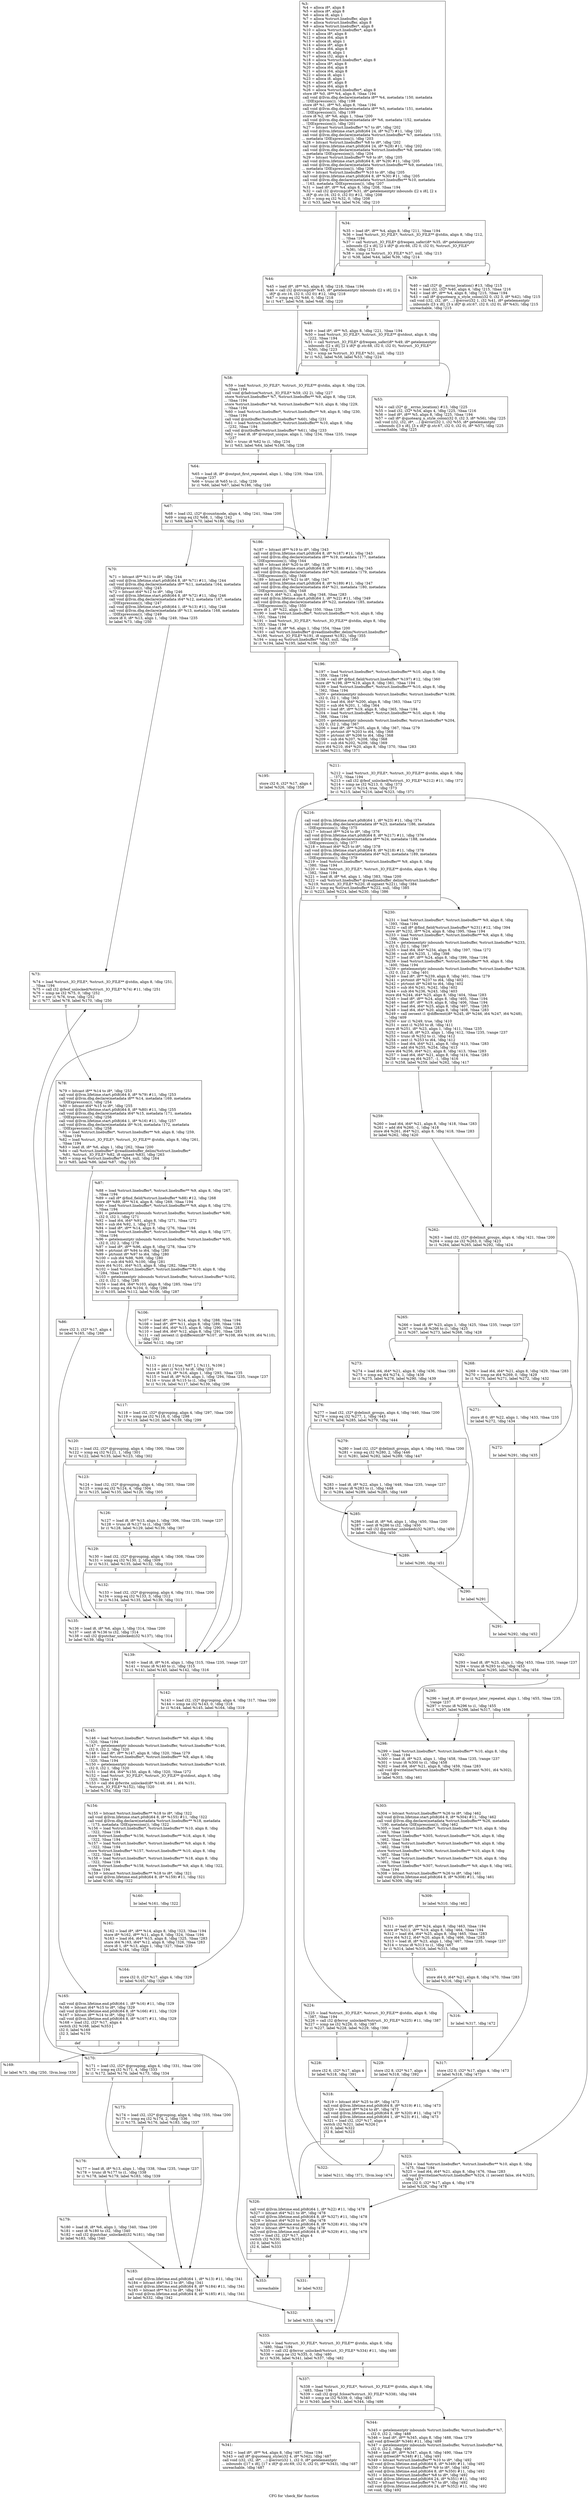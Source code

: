 digraph "CFG for 'check_file' function" {
	label="CFG for 'check_file' function";

	Node0x2079520 [shape=record,label="{%3:\l  %4 = alloca i8*, align 8\l  %5 = alloca i8*, align 8\l  %6 = alloca i8, align 1\l  %7 = alloca %struct.linebuffer, align 8\l  %8 = alloca %struct.linebuffer, align 8\l  %9 = alloca %struct.linebuffer*, align 8\l  %10 = alloca %struct.linebuffer*, align 8\l  %11 = alloca i8*, align 8\l  %12 = alloca i64, align 8\l  %13 = alloca i8, align 1\l  %14 = alloca i8*, align 8\l  %15 = alloca i64, align 8\l  %16 = alloca i8, align 1\l  %17 = alloca i32, align 4\l  %18 = alloca %struct.linebuffer*, align 8\l  %19 = alloca i8*, align 8\l  %20 = alloca i64, align 8\l  %21 = alloca i64, align 8\l  %22 = alloca i8, align 1\l  %23 = alloca i8, align 1\l  %24 = alloca i8*, align 8\l  %25 = alloca i64, align 8\l  %26 = alloca %struct.linebuffer*, align 8\l  store i8* %0, i8** %4, align 8, !tbaa !194\l  call void @llvm.dbg.declare(metadata i8** %4, metadata !150, metadata\l... !DIExpression()), !dbg !198\l  store i8* %1, i8** %5, align 8, !tbaa !194\l  call void @llvm.dbg.declare(metadata i8** %5, metadata !151, metadata\l... !DIExpression()), !dbg !199\l  store i8 %2, i8* %6, align 1, !tbaa !200\l  call void @llvm.dbg.declare(metadata i8* %6, metadata !152, metadata\l... !DIExpression()), !dbg !201\l  %27 = bitcast %struct.linebuffer* %7 to i8*, !dbg !202\l  call void @llvm.lifetime.start.p0i8(i64 24, i8* %27) #11, !dbg !202\l  call void @llvm.dbg.declare(metadata %struct.linebuffer* %7, metadata !153,\l... metadata !DIExpression()), !dbg !203\l  %28 = bitcast %struct.linebuffer* %8 to i8*, !dbg !202\l  call void @llvm.lifetime.start.p0i8(i64 24, i8* %28) #11, !dbg !202\l  call void @llvm.dbg.declare(metadata %struct.linebuffer* %8, metadata !160,\l... metadata !DIExpression()), !dbg !204\l  %29 = bitcast %struct.linebuffer** %9 to i8*, !dbg !205\l  call void @llvm.lifetime.start.p0i8(i64 8, i8* %29) #11, !dbg !205\l  call void @llvm.dbg.declare(metadata %struct.linebuffer** %9, metadata !161,\l... metadata !DIExpression()), !dbg !206\l  %30 = bitcast %struct.linebuffer** %10 to i8*, !dbg !205\l  call void @llvm.lifetime.start.p0i8(i64 8, i8* %30) #11, !dbg !205\l  call void @llvm.dbg.declare(metadata %struct.linebuffer** %10, metadata\l... !163, metadata !DIExpression()), !dbg !207\l  %31 = load i8*, i8** %4, align 8, !dbg !208, !tbaa !194\l  %32 = call i32 @strcmp(i8* %31, i8* getelementptr inbounds ([2 x i8], [2 x\l... i8]* @.str.16, i32 0, i32 0)) #12, !dbg !208\l  %33 = icmp eq i32 %32, 0, !dbg !208\l  br i1 %33, label %44, label %34, !dbg !210\l|{<s0>T|<s1>F}}"];
	Node0x2079520:s0 -> Node0x2079920;
	Node0x2079520:s1 -> Node0x2079880;
	Node0x2079880 [shape=record,label="{%34:\l\l  %35 = load i8*, i8** %4, align 8, !dbg !211, !tbaa !194\l  %36 = load %struct._IO_FILE*, %struct._IO_FILE** @stdin, align 8, !dbg !212,\l... !tbaa !194\l  %37 = call %struct._IO_FILE* @freopen_safer(i8* %35, i8* getelementptr\l... inbounds ([2 x i8], [2 x i8]* @.str.66, i32 0, i32 0), %struct._IO_FILE*\l... %36), !dbg !213\l  %38 = icmp ne %struct._IO_FILE* %37, null, !dbg !213\l  br i1 %38, label %44, label %39, !dbg !214\l|{<s0>T|<s1>F}}"];
	Node0x2079880:s0 -> Node0x2079920;
	Node0x2079880:s1 -> Node0x20798d0;
	Node0x20798d0 [shape=record,label="{%39:\l\l  %40 = call i32* @__errno_location() #13, !dbg !215\l  %41 = load i32, i32* %40, align 4, !dbg !215, !tbaa !216\l  %42 = load i8*, i8** %4, align 8, !dbg !215, !tbaa !194\l  %43 = call i8* @quotearg_n_style_colon(i32 0, i32 3, i8* %42), !dbg !215\l  call void (i32, i32, i8*, ...) @error(i32 1, i32 %41, i8* getelementptr\l... inbounds ([3 x i8], [3 x i8]* @.str.67, i32 0, i32 0), i8* %43), !dbg !215\l  unreachable, !dbg !215\l}"];
	Node0x2079920 [shape=record,label="{%44:\l\l  %45 = load i8*, i8** %5, align 8, !dbg !218, !tbaa !194\l  %46 = call i32 @strcmp(i8* %45, i8* getelementptr inbounds ([2 x i8], [2 x\l... i8]* @.str.16, i32 0, i32 0)) #12, !dbg !218\l  %47 = icmp eq i32 %46, 0, !dbg !218\l  br i1 %47, label %58, label %48, !dbg !220\l|{<s0>T|<s1>F}}"];
	Node0x2079920:s0 -> Node0x2079a10;
	Node0x2079920:s1 -> Node0x2079970;
	Node0x2079970 [shape=record,label="{%48:\l\l  %49 = load i8*, i8** %5, align 8, !dbg !221, !tbaa !194\l  %50 = load %struct._IO_FILE*, %struct._IO_FILE** @stdout, align 8, !dbg\l... !222, !tbaa !194\l  %51 = call %struct._IO_FILE* @freopen_safer(i8* %49, i8* getelementptr\l... inbounds ([2 x i8], [2 x i8]* @.str.68, i32 0, i32 0), %struct._IO_FILE*\l... %50), !dbg !223\l  %52 = icmp ne %struct._IO_FILE* %51, null, !dbg !223\l  br i1 %52, label %58, label %53, !dbg !224\l|{<s0>T|<s1>F}}"];
	Node0x2079970:s0 -> Node0x2079a10;
	Node0x2079970:s1 -> Node0x20799c0;
	Node0x20799c0 [shape=record,label="{%53:\l\l  %54 = call i32* @__errno_location() #13, !dbg !225\l  %55 = load i32, i32* %54, align 4, !dbg !225, !tbaa !216\l  %56 = load i8*, i8** %5, align 8, !dbg !225, !tbaa !194\l  %57 = call i8* @quotearg_n_style_colon(i32 0, i32 3, i8* %56), !dbg !225\l  call void (i32, i32, i8*, ...) @error(i32 1, i32 %55, i8* getelementptr\l... inbounds ([3 x i8], [3 x i8]* @.str.67, i32 0, i32 0), i8* %57), !dbg !225\l  unreachable, !dbg !225\l}"];
	Node0x2079a10 [shape=record,label="{%58:\l\l  %59 = load %struct._IO_FILE*, %struct._IO_FILE** @stdin, align 8, !dbg !226,\l... !tbaa !194\l  call void @fadvise(%struct._IO_FILE* %59, i32 2), !dbg !227\l  store %struct.linebuffer* %7, %struct.linebuffer** %9, align 8, !dbg !228,\l... !tbaa !194\l  store %struct.linebuffer* %8, %struct.linebuffer** %10, align 8, !dbg !229,\l... !tbaa !194\l  %60 = load %struct.linebuffer*, %struct.linebuffer** %9, align 8, !dbg !230,\l... !tbaa !194\l  call void @initbuffer(%struct.linebuffer* %60), !dbg !231\l  %61 = load %struct.linebuffer*, %struct.linebuffer** %10, align 8, !dbg\l... !232, !tbaa !194\l  call void @initbuffer(%struct.linebuffer* %61), !dbg !233\l  %62 = load i8, i8* @output_unique, align 1, !dbg !234, !tbaa !235, !range\l... !237\l  %63 = trunc i8 %62 to i1, !dbg !234\l  br i1 %63, label %64, label %186, !dbg !238\l|{<s0>T|<s1>F}}"];
	Node0x2079a10:s0 -> Node0x2079a60;
	Node0x2079a10:s1 -> Node0x207dbf0;
	Node0x2079a60 [shape=record,label="{%64:\l\l  %65 = load i8, i8* @output_first_repeated, align 1, !dbg !239, !tbaa !235,\l... !range !237\l  %66 = trunc i8 %65 to i1, !dbg !239\l  br i1 %66, label %67, label %186, !dbg !240\l|{<s0>T|<s1>F}}"];
	Node0x2079a60:s0 -> Node0x207d2e0;
	Node0x2079a60:s1 -> Node0x207dbf0;
	Node0x207d2e0 [shape=record,label="{%67:\l\l  %68 = load i32, i32* @countmode, align 4, !dbg !241, !tbaa !200\l  %69 = icmp eq i32 %68, 1, !dbg !242\l  br i1 %69, label %70, label %186, !dbg !243\l|{<s0>T|<s1>F}}"];
	Node0x207d2e0:s0 -> Node0x207d330;
	Node0x207d2e0:s1 -> Node0x207dbf0;
	Node0x207d330 [shape=record,label="{%70:\l\l  %71 = bitcast i8** %11 to i8*, !dbg !244\l  call void @llvm.lifetime.start.p0i8(i64 8, i8* %71) #11, !dbg !244\l  call void @llvm.dbg.declare(metadata i8** %11, metadata !164, metadata\l... !DIExpression()), !dbg !245\l  %72 = bitcast i64* %12 to i8*, !dbg !246\l  call void @llvm.lifetime.start.p0i8(i64 8, i8* %72) #11, !dbg !246\l  call void @llvm.dbg.declare(metadata i64* %12, metadata !167, metadata\l... !DIExpression()), !dbg !247\l  call void @llvm.lifetime.start.p0i8(i64 1, i8* %13) #11, !dbg !248\l  call void @llvm.dbg.declare(metadata i8* %13, metadata !168, metadata\l... !DIExpression()), !dbg !249\l  store i8 0, i8* %13, align 1, !dbg !249, !tbaa !235\l  br label %73, !dbg !250\l}"];
	Node0x207d330 -> Node0x207d380;
	Node0x207d380 [shape=record,label="{%73:\l\l  %74 = load %struct._IO_FILE*, %struct._IO_FILE** @stdin, align 8, !dbg !251,\l... !tbaa !194\l  %75 = call i32 @feof_unlocked(%struct._IO_FILE* %74) #11, !dbg !251\l  %76 = icmp ne i32 %75, 0, !dbg !252\l  %77 = xor i1 %76, true, !dbg !252\l  br i1 %77, label %78, label %170, !dbg !250\l|{<s0>T|<s1>F}}"];
	Node0x207d380:s0 -> Node0x207d3d0;
	Node0x207d380:s1 -> Node0x207da60;
	Node0x207d3d0 [shape=record,label="{%78:\l\l  %79 = bitcast i8** %14 to i8*, !dbg !253\l  call void @llvm.lifetime.start.p0i8(i64 8, i8* %79) #11, !dbg !253\l  call void @llvm.dbg.declare(metadata i8** %14, metadata !169, metadata\l... !DIExpression()), !dbg !254\l  %80 = bitcast i64* %15 to i8*, !dbg !255\l  call void @llvm.lifetime.start.p0i8(i64 8, i8* %80) #11, !dbg !255\l  call void @llvm.dbg.declare(metadata i64* %15, metadata !171, metadata\l... !DIExpression()), !dbg !256\l  call void @llvm.lifetime.start.p0i8(i64 1, i8* %16) #11, !dbg !257\l  call void @llvm.dbg.declare(metadata i8* %16, metadata !172, metadata\l... !DIExpression()), !dbg !258\l  %81 = load %struct.linebuffer*, %struct.linebuffer** %9, align 8, !dbg !259,\l... !tbaa !194\l  %82 = load %struct._IO_FILE*, %struct._IO_FILE** @stdin, align 8, !dbg !261,\l... !tbaa !194\l  %83 = load i8, i8* %6, align 1, !dbg !262, !tbaa !200\l  %84 = call %struct.linebuffer* @readlinebuffer_delim(%struct.linebuffer*\l... %81, %struct._IO_FILE* %82, i8 signext %83), !dbg !263\l  %85 = icmp eq %struct.linebuffer* %84, null, !dbg !264\l  br i1 %85, label %86, label %87, !dbg !265\l|{<s0>T|<s1>F}}"];
	Node0x207d3d0:s0 -> Node0x207d420;
	Node0x207d3d0:s1 -> Node0x207d470;
	Node0x207d420 [shape=record,label="{%86:\l\l  store i32 3, i32* %17, align 4\l  br label %165, !dbg !266\l}"];
	Node0x207d420 -> Node0x207d9c0;
	Node0x207d470 [shape=record,label="{%87:\l\l  %88 = load %struct.linebuffer*, %struct.linebuffer** %9, align 8, !dbg !267,\l... !tbaa !194\l  %89 = call i8* @find_field(%struct.linebuffer* %88) #12, !dbg !268\l  store i8* %89, i8** %14, align 8, !dbg !269, !tbaa !194\l  %90 = load %struct.linebuffer*, %struct.linebuffer** %9, align 8, !dbg !270,\l... !tbaa !194\l  %91 = getelementptr inbounds %struct.linebuffer, %struct.linebuffer* %90,\l... i32 0, i32 1, !dbg !271\l  %92 = load i64, i64* %91, align 8, !dbg !271, !tbaa !272\l  %93 = sub i64 %92, 1, !dbg !275\l  %94 = load i8*, i8** %14, align 8, !dbg !276, !tbaa !194\l  %95 = load %struct.linebuffer*, %struct.linebuffer** %9, align 8, !dbg !277,\l... !tbaa !194\l  %96 = getelementptr inbounds %struct.linebuffer, %struct.linebuffer* %95,\l... i32 0, i32 2, !dbg !278\l  %97 = load i8*, i8** %96, align 8, !dbg !278, !tbaa !279\l  %98 = ptrtoint i8* %94 to i64, !dbg !280\l  %99 = ptrtoint i8* %97 to i64, !dbg !280\l  %100 = sub i64 %98, %99, !dbg !280\l  %101 = sub i64 %93, %100, !dbg !281\l  store i64 %101, i64* %15, align 8, !dbg !282, !tbaa !283\l  %102 = load %struct.linebuffer*, %struct.linebuffer** %10, align 8, !dbg\l... !284, !tbaa !194\l  %103 = getelementptr inbounds %struct.linebuffer, %struct.linebuffer* %102,\l... i32 0, i32 1, !dbg !285\l  %104 = load i64, i64* %103, align 8, !dbg !285, !tbaa !272\l  %105 = icmp eq i64 %104, 0, !dbg !286\l  br i1 %105, label %112, label %106, !dbg !287\l|{<s0>T|<s1>F}}"];
	Node0x207d470:s0 -> Node0x207d510;
	Node0x207d470:s1 -> Node0x207d4c0;
	Node0x207d4c0 [shape=record,label="{%106:\l\l  %107 = load i8*, i8** %14, align 8, !dbg !288, !tbaa !194\l  %108 = load i8*, i8** %11, align 8, !dbg !289, !tbaa !194\l  %109 = load i64, i64* %15, align 8, !dbg !290, !tbaa !283\l  %110 = load i64, i64* %12, align 8, !dbg !291, !tbaa !283\l  %111 = call zeroext i1 @different(i8* %107, i8* %108, i64 %109, i64 %110),\l... !dbg !292\l  br label %112, !dbg !287\l}"];
	Node0x207d4c0 -> Node0x207d510;
	Node0x207d510 [shape=record,label="{%112:\l\l  %113 = phi i1 [ true, %87 ], [ %111, %106 ]\l  %114 = zext i1 %113 to i8, !dbg !293\l  store i8 %114, i8* %16, align 1, !dbg !293, !tbaa !235\l  %115 = load i8, i8* %16, align 1, !dbg !294, !tbaa !235, !range !237\l  %116 = trunc i8 %115 to i1, !dbg !294\l  br i1 %116, label %117, label %139, !dbg !296\l|{<s0>T|<s1>F}}"];
	Node0x207d510:s0 -> Node0x207d560;
	Node0x207d510:s1 -> Node0x207d790;
	Node0x207d560 [shape=record,label="{%117:\l\l  %118 = load i32, i32* @grouping, align 4, !dbg !297, !tbaa !200\l  %119 = icmp ne i32 %118, 0, !dbg !298\l  br i1 %119, label %120, label %139, !dbg !299\l|{<s0>T|<s1>F}}"];
	Node0x207d560:s0 -> Node0x207d5b0;
	Node0x207d560:s1 -> Node0x207d790;
	Node0x207d5b0 [shape=record,label="{%120:\l\l  %121 = load i32, i32* @grouping, align 4, !dbg !300, !tbaa !200\l  %122 = icmp eq i32 %121, 1, !dbg !301\l  br i1 %122, label %135, label %123, !dbg !302\l|{<s0>T|<s1>F}}"];
	Node0x207d5b0:s0 -> Node0x207d740;
	Node0x207d5b0:s1 -> Node0x207d600;
	Node0x207d600 [shape=record,label="{%123:\l\l  %124 = load i32, i32* @grouping, align 4, !dbg !303, !tbaa !200\l  %125 = icmp eq i32 %124, 4, !dbg !304\l  br i1 %125, label %135, label %126, !dbg !305\l|{<s0>T|<s1>F}}"];
	Node0x207d600:s0 -> Node0x207d740;
	Node0x207d600:s1 -> Node0x207d650;
	Node0x207d650 [shape=record,label="{%126:\l\l  %127 = load i8, i8* %13, align 1, !dbg !306, !tbaa !235, !range !237\l  %128 = trunc i8 %127 to i1, !dbg !306\l  br i1 %128, label %129, label %139, !dbg !307\l|{<s0>T|<s1>F}}"];
	Node0x207d650:s0 -> Node0x207d6a0;
	Node0x207d650:s1 -> Node0x207d790;
	Node0x207d6a0 [shape=record,label="{%129:\l\l  %130 = load i32, i32* @grouping, align 4, !dbg !308, !tbaa !200\l  %131 = icmp eq i32 %130, 2, !dbg !309\l  br i1 %131, label %135, label %132, !dbg !310\l|{<s0>T|<s1>F}}"];
	Node0x207d6a0:s0 -> Node0x207d740;
	Node0x207d6a0:s1 -> Node0x207d6f0;
	Node0x207d6f0 [shape=record,label="{%132:\l\l  %133 = load i32, i32* @grouping, align 4, !dbg !311, !tbaa !200\l  %134 = icmp eq i32 %133, 3, !dbg !312\l  br i1 %134, label %135, label %139, !dbg !313\l|{<s0>T|<s1>F}}"];
	Node0x207d6f0:s0 -> Node0x207d740;
	Node0x207d6f0:s1 -> Node0x207d790;
	Node0x207d740 [shape=record,label="{%135:\l\l  %136 = load i8, i8* %6, align 1, !dbg !314, !tbaa !200\l  %137 = sext i8 %136 to i32, !dbg !314\l  %138 = call i32 @putchar_unlocked(i32 %137), !dbg !314\l  br label %139, !dbg !314\l}"];
	Node0x207d740 -> Node0x207d790;
	Node0x207d790 [shape=record,label="{%139:\l\l  %140 = load i8, i8* %16, align 1, !dbg !315, !tbaa !235, !range !237\l  %141 = trunc i8 %140 to i1, !dbg !315\l  br i1 %141, label %145, label %142, !dbg !316\l|{<s0>T|<s1>F}}"];
	Node0x207d790:s0 -> Node0x207d830;
	Node0x207d790:s1 -> Node0x207d7e0;
	Node0x207d7e0 [shape=record,label="{%142:\l\l  %143 = load i32, i32* @grouping, align 4, !dbg !317, !tbaa !200\l  %144 = icmp ne i32 %143, 0, !dbg !318\l  br i1 %144, label %145, label %164, !dbg !319\l|{<s0>T|<s1>F}}"];
	Node0x207d7e0:s0 -> Node0x207d830;
	Node0x207d7e0:s1 -> Node0x207d970;
	Node0x207d830 [shape=record,label="{%145:\l\l  %146 = load %struct.linebuffer*, %struct.linebuffer** %9, align 8, !dbg\l... !320, !tbaa !194\l  %147 = getelementptr inbounds %struct.linebuffer, %struct.linebuffer* %146,\l... i32 0, i32 2, !dbg !320\l  %148 = load i8*, i8** %147, align 8, !dbg !320, !tbaa !279\l  %149 = load %struct.linebuffer*, %struct.linebuffer** %9, align 8, !dbg\l... !320, !tbaa !194\l  %150 = getelementptr inbounds %struct.linebuffer, %struct.linebuffer* %149,\l... i32 0, i32 1, !dbg !320\l  %151 = load i64, i64* %150, align 8, !dbg !320, !tbaa !272\l  %152 = load %struct._IO_FILE*, %struct._IO_FILE** @stdout, align 8, !dbg\l... !320, !tbaa !194\l  %153 = call i64 @fwrite_unlocked(i8* %148, i64 1, i64 %151,\l... %struct._IO_FILE* %152), !dbg !320\l  br label %154, !dbg !321\l}"];
	Node0x207d830 -> Node0x207d880;
	Node0x207d880 [shape=record,label="{%154:\l\l  %155 = bitcast %struct.linebuffer** %18 to i8*, !dbg !322\l  call void @llvm.lifetime.start.p0i8(i64 8, i8* %155) #11, !dbg !322\l  call void @llvm.dbg.declare(metadata %struct.linebuffer** %18, metadata\l... !173, metadata !DIExpression()), !dbg !322\l  %156 = load %struct.linebuffer*, %struct.linebuffer** %10, align 8, !dbg\l... !322, !tbaa !194\l  store %struct.linebuffer* %156, %struct.linebuffer** %18, align 8, !dbg\l... !322, !tbaa !194\l  %157 = load %struct.linebuffer*, %struct.linebuffer** %9, align 8, !dbg\l... !322, !tbaa !194\l  store %struct.linebuffer* %157, %struct.linebuffer** %10, align 8, !dbg\l... !322, !tbaa !194\l  %158 = load %struct.linebuffer*, %struct.linebuffer** %18, align 8, !dbg\l... !322, !tbaa !194\l  store %struct.linebuffer* %158, %struct.linebuffer** %9, align 8, !dbg !322,\l... !tbaa !194\l  %159 = bitcast %struct.linebuffer** %18 to i8*, !dbg !321\l  call void @llvm.lifetime.end.p0i8(i64 8, i8* %159) #11, !dbg !321\l  br label %160, !dbg !322\l}"];
	Node0x207d880 -> Node0x207d8d0;
	Node0x207d8d0 [shape=record,label="{%160:\l\l  br label %161, !dbg !322\l}"];
	Node0x207d8d0 -> Node0x207d920;
	Node0x207d920 [shape=record,label="{%161:\l\l  %162 = load i8*, i8** %14, align 8, !dbg !323, !tbaa !194\l  store i8* %162, i8** %11, align 8, !dbg !324, !tbaa !194\l  %163 = load i64, i64* %15, align 8, !dbg !325, !tbaa !283\l  store i64 %163, i64* %12, align 8, !dbg !326, !tbaa !283\l  store i8 1, i8* %13, align 1, !dbg !327, !tbaa !235\l  br label %164, !dbg !328\l}"];
	Node0x207d920 -> Node0x207d970;
	Node0x207d970 [shape=record,label="{%164:\l\l  store i32 0, i32* %17, align 4, !dbg !329\l  br label %165, !dbg !329\l}"];
	Node0x207d970 -> Node0x207d9c0;
	Node0x207d9c0 [shape=record,label="{%165:\l\l  call void @llvm.lifetime.end.p0i8(i64 1, i8* %16) #11, !dbg !329\l  %166 = bitcast i64* %15 to i8*, !dbg !329\l  call void @llvm.lifetime.end.p0i8(i64 8, i8* %166) #11, !dbg !329\l  %167 = bitcast i8** %14 to i8*, !dbg !329\l  call void @llvm.lifetime.end.p0i8(i64 8, i8* %167) #11, !dbg !329\l  %168 = load i32, i32* %17, align 4\l  switch i32 %168, label %353 [\l    i32 0, label %169\l    i32 3, label %170\l  ]\l|{<s0>def|<s1>0|<s2>3}}"];
	Node0x207d9c0:s0 -> Node0x207e910;
	Node0x207d9c0:s1 -> Node0x207da10;
	Node0x207d9c0:s2 -> Node0x207da60;
	Node0x207da10 [shape=record,label="{%169:\l\l  br label %73, !dbg !250, !llvm.loop !330\l}"];
	Node0x207da10 -> Node0x207d380;
	Node0x207da60 [shape=record,label="{%170:\l\l  %171 = load i32, i32* @grouping, align 4, !dbg !331, !tbaa !200\l  %172 = icmp eq i32 %171, 4, !dbg !333\l  br i1 %172, label %176, label %173, !dbg !334\l|{<s0>T|<s1>F}}"];
	Node0x207da60:s0 -> Node0x207db00;
	Node0x207da60:s1 -> Node0x207dab0;
	Node0x207dab0 [shape=record,label="{%173:\l\l  %174 = load i32, i32* @grouping, align 4, !dbg !335, !tbaa !200\l  %175 = icmp eq i32 %174, 2, !dbg !336\l  br i1 %175, label %176, label %183, !dbg !337\l|{<s0>T|<s1>F}}"];
	Node0x207dab0:s0 -> Node0x207db00;
	Node0x207dab0:s1 -> Node0x207dba0;
	Node0x207db00 [shape=record,label="{%176:\l\l  %177 = load i8, i8* %13, align 1, !dbg !338, !tbaa !235, !range !237\l  %178 = trunc i8 %177 to i1, !dbg !338\l  br i1 %178, label %179, label %183, !dbg !339\l|{<s0>T|<s1>F}}"];
	Node0x207db00:s0 -> Node0x207db50;
	Node0x207db00:s1 -> Node0x207dba0;
	Node0x207db50 [shape=record,label="{%179:\l\l  %180 = load i8, i8* %6, align 1, !dbg !340, !tbaa !200\l  %181 = sext i8 %180 to i32, !dbg !340\l  %182 = call i32 @putchar_unlocked(i32 %181), !dbg !340\l  br label %183, !dbg !340\l}"];
	Node0x207db50 -> Node0x207dba0;
	Node0x207dba0 [shape=record,label="{%183:\l\l  call void @llvm.lifetime.end.p0i8(i64 1, i8* %13) #11, !dbg !341\l  %184 = bitcast i64* %12 to i8*, !dbg !341\l  call void @llvm.lifetime.end.p0i8(i64 8, i8* %184) #11, !dbg !341\l  %185 = bitcast i8** %11 to i8*, !dbg !341\l  call void @llvm.lifetime.end.p0i8(i64 8, i8* %185) #11, !dbg !341\l  br label %332, !dbg !342\l}"];
	Node0x207dba0 -> Node0x207e780;
	Node0x207dbf0 [shape=record,label="{%186:\l\l  %187 = bitcast i8** %19 to i8*, !dbg !343\l  call void @llvm.lifetime.start.p0i8(i64 8, i8* %187) #11, !dbg !343\l  call void @llvm.dbg.declare(metadata i8** %19, metadata !177, metadata\l... !DIExpression()), !dbg !344\l  %188 = bitcast i64* %20 to i8*, !dbg !345\l  call void @llvm.lifetime.start.p0i8(i64 8, i8* %188) #11, !dbg !345\l  call void @llvm.dbg.declare(metadata i64* %20, metadata !179, metadata\l... !DIExpression()), !dbg !346\l  %189 = bitcast i64* %21 to i8*, !dbg !347\l  call void @llvm.lifetime.start.p0i8(i64 8, i8* %189) #11, !dbg !347\l  call void @llvm.dbg.declare(metadata i64* %21, metadata !180, metadata\l... !DIExpression()), !dbg !348\l  store i64 0, i64* %21, align 8, !dbg !348, !tbaa !283\l  call void @llvm.lifetime.start.p0i8(i64 1, i8* %22) #11, !dbg !349\l  call void @llvm.dbg.declare(metadata i8* %22, metadata !185, metadata\l... !DIExpression()), !dbg !350\l  store i8 1, i8* %22, align 1, !dbg !350, !tbaa !235\l  %190 = load %struct.linebuffer*, %struct.linebuffer** %10, align 8, !dbg\l... !351, !tbaa !194\l  %191 = load %struct._IO_FILE*, %struct._IO_FILE** @stdin, align 8, !dbg\l... !353, !tbaa !194\l  %192 = load i8, i8* %6, align 1, !dbg !354, !tbaa !200\l  %193 = call %struct.linebuffer* @readlinebuffer_delim(%struct.linebuffer*\l... %190, %struct._IO_FILE* %191, i8 signext %192), !dbg !355\l  %194 = icmp eq %struct.linebuffer* %193, null, !dbg !356\l  br i1 %194, label %195, label %196, !dbg !357\l|{<s0>T|<s1>F}}"];
	Node0x207dbf0:s0 -> Node0x207dc40;
	Node0x207dbf0:s1 -> Node0x207dc90;
	Node0x207dc40 [shape=record,label="{%195:\l\l  store i32 6, i32* %17, align 4\l  br label %326, !dbg !358\l}"];
	Node0x207dc40 -> Node0x207e6e0;
	Node0x207dc90 [shape=record,label="{%196:\l\l  %197 = load %struct.linebuffer*, %struct.linebuffer** %10, align 8, !dbg\l... !359, !tbaa !194\l  %198 = call i8* @find_field(%struct.linebuffer* %197) #12, !dbg !360\l  store i8* %198, i8** %19, align 8, !dbg !361, !tbaa !194\l  %199 = load %struct.linebuffer*, %struct.linebuffer** %10, align 8, !dbg\l... !362, !tbaa !194\l  %200 = getelementptr inbounds %struct.linebuffer, %struct.linebuffer* %199,\l... i32 0, i32 1, !dbg !363\l  %201 = load i64, i64* %200, align 8, !dbg !363, !tbaa !272\l  %202 = sub i64 %201, 1, !dbg !364\l  %203 = load i8*, i8** %19, align 8, !dbg !365, !tbaa !194\l  %204 = load %struct.linebuffer*, %struct.linebuffer** %10, align 8, !dbg\l... !366, !tbaa !194\l  %205 = getelementptr inbounds %struct.linebuffer, %struct.linebuffer* %204,\l... i32 0, i32 2, !dbg !367\l  %206 = load i8*, i8** %205, align 8, !dbg !367, !tbaa !279\l  %207 = ptrtoint i8* %203 to i64, !dbg !368\l  %208 = ptrtoint i8* %206 to i64, !dbg !368\l  %209 = sub i64 %207, %208, !dbg !368\l  %210 = sub i64 %202, %209, !dbg !369\l  store i64 %210, i64* %20, align 8, !dbg !370, !tbaa !283\l  br label %211, !dbg !371\l}"];
	Node0x207dc90 -> Node0x207dce0;
	Node0x207dce0 [shape=record,label="{%211:\l\l  %212 = load %struct._IO_FILE*, %struct._IO_FILE** @stdin, align 8, !dbg\l... !372, !tbaa !194\l  %213 = call i32 @feof_unlocked(%struct._IO_FILE* %212) #11, !dbg !372\l  %214 = icmp ne i32 %213, 0, !dbg !373\l  %215 = xor i1 %214, true, !dbg !373\l  br i1 %215, label %216, label %323, !dbg !371\l|{<s0>T|<s1>F}}"];
	Node0x207dce0:s0 -> Node0x207dd30;
	Node0x207dce0:s1 -> Node0x207e690;
	Node0x207dd30 [shape=record,label="{%216:\l\l  call void @llvm.lifetime.start.p0i8(i64 1, i8* %23) #11, !dbg !374\l  call void @llvm.dbg.declare(metadata i8* %23, metadata !186, metadata\l... !DIExpression()), !dbg !375\l  %217 = bitcast i8** %24 to i8*, !dbg !376\l  call void @llvm.lifetime.start.p0i8(i64 8, i8* %217) #11, !dbg !376\l  call void @llvm.dbg.declare(metadata i8** %24, metadata !188, metadata\l... !DIExpression()), !dbg !377\l  %218 = bitcast i64* %25 to i8*, !dbg !378\l  call void @llvm.lifetime.start.p0i8(i64 8, i8* %218) #11, !dbg !378\l  call void @llvm.dbg.declare(metadata i64* %25, metadata !189, metadata\l... !DIExpression()), !dbg !379\l  %219 = load %struct.linebuffer*, %struct.linebuffer** %9, align 8, !dbg\l... !380, !tbaa !194\l  %220 = load %struct._IO_FILE*, %struct._IO_FILE** @stdin, align 8, !dbg\l... !382, !tbaa !194\l  %221 = load i8, i8* %6, align 1, !dbg !383, !tbaa !200\l  %222 = call %struct.linebuffer* @readlinebuffer_delim(%struct.linebuffer*\l... %219, %struct._IO_FILE* %220, i8 signext %221), !dbg !384\l  %223 = icmp eq %struct.linebuffer* %222, null, !dbg !385\l  br i1 %223, label %224, label %230, !dbg !386\l|{<s0>T|<s1>F}}"];
	Node0x207dd30:s0 -> Node0x207dd80;
	Node0x207dd30:s1 -> Node0x207de70;
	Node0x207dd80 [shape=record,label="{%224:\l\l  %225 = load %struct._IO_FILE*, %struct._IO_FILE** @stdin, align 8, !dbg\l... !387, !tbaa !194\l  %226 = call i32 @ferror_unlocked(%struct._IO_FILE* %225) #11, !dbg !387\l  %227 = icmp ne i32 %226, 0, !dbg !387\l  br i1 %227, label %228, label %229, !dbg !390\l|{<s0>T|<s1>F}}"];
	Node0x207dd80:s0 -> Node0x207ddd0;
	Node0x207dd80:s1 -> Node0x207de20;
	Node0x207ddd0 [shape=record,label="{%228:\l\l  store i32 6, i32* %17, align 4\l  br label %318, !dbg !391\l}"];
	Node0x207ddd0 -> Node0x207e5f0;
	Node0x207de20 [shape=record,label="{%229:\l\l  store i32 8, i32* %17, align 4\l  br label %318, !dbg !392\l}"];
	Node0x207de20 -> Node0x207e5f0;
	Node0x207de70 [shape=record,label="{%230:\l\l  %231 = load %struct.linebuffer*, %struct.linebuffer** %9, align 8, !dbg\l... !393, !tbaa !194\l  %232 = call i8* @find_field(%struct.linebuffer* %231) #12, !dbg !394\l  store i8* %232, i8** %24, align 8, !dbg !395, !tbaa !194\l  %233 = load %struct.linebuffer*, %struct.linebuffer** %9, align 8, !dbg\l... !396, !tbaa !194\l  %234 = getelementptr inbounds %struct.linebuffer, %struct.linebuffer* %233,\l... i32 0, i32 1, !dbg !397\l  %235 = load i64, i64* %234, align 8, !dbg !397, !tbaa !272\l  %236 = sub i64 %235, 1, !dbg !398\l  %237 = load i8*, i8** %24, align 8, !dbg !399, !tbaa !194\l  %238 = load %struct.linebuffer*, %struct.linebuffer** %9, align 8, !dbg\l... !400, !tbaa !194\l  %239 = getelementptr inbounds %struct.linebuffer, %struct.linebuffer* %238,\l... i32 0, i32 2, !dbg !401\l  %240 = load i8*, i8** %239, align 8, !dbg !401, !tbaa !279\l  %241 = ptrtoint i8* %237 to i64, !dbg !402\l  %242 = ptrtoint i8* %240 to i64, !dbg !402\l  %243 = sub i64 %241, %242, !dbg !402\l  %244 = sub i64 %236, %243, !dbg !403\l  store i64 %244, i64* %25, align 8, !dbg !404, !tbaa !283\l  %245 = load i8*, i8** %24, align 8, !dbg !405, !tbaa !194\l  %246 = load i8*, i8** %19, align 8, !dbg !406, !tbaa !194\l  %247 = load i64, i64* %25, align 8, !dbg !407, !tbaa !283\l  %248 = load i64, i64* %20, align 8, !dbg !408, !tbaa !283\l  %249 = call zeroext i1 @different(i8* %245, i8* %246, i64 %247, i64 %248),\l... !dbg !409\l  %250 = xor i1 %249, true, !dbg !410\l  %251 = zext i1 %250 to i8, !dbg !411\l  store i8 %251, i8* %23, align 1, !dbg !411, !tbaa !235\l  %252 = load i8, i8* %23, align 1, !dbg !412, !tbaa !235, !range !237\l  %253 = trunc i8 %252 to i1, !dbg !412\l  %254 = zext i1 %253 to i64, !dbg !412\l  %255 = load i64, i64* %21, align 8, !dbg !413, !tbaa !283\l  %256 = add i64 %255, %254, !dbg !413\l  store i64 %256, i64* %21, align 8, !dbg !413, !tbaa !283\l  %257 = load i64, i64* %21, align 8, !dbg !414, !tbaa !283\l  %258 = icmp eq i64 %257, -1, !dbg !416\l  br i1 %258, label %259, label %262, !dbg !417\l|{<s0>T|<s1>F}}"];
	Node0x207de70:s0 -> Node0x207dec0;
	Node0x207de70:s1 -> Node0x207df10;
	Node0x207dec0 [shape=record,label="{%259:\l\l  %260 = load i64, i64* %21, align 8, !dbg !418, !tbaa !283\l  %261 = add i64 %260, -1, !dbg !418\l  store i64 %261, i64* %21, align 8, !dbg !418, !tbaa !283\l  br label %262, !dbg !420\l}"];
	Node0x207dec0 -> Node0x207df10;
	Node0x207df10 [shape=record,label="{%262:\l\l  %263 = load i32, i32* @delimit_groups, align 4, !dbg !421, !tbaa !200\l  %264 = icmp ne i32 %263, 0, !dbg !423\l  br i1 %264, label %265, label %292, !dbg !424\l|{<s0>T|<s1>F}}"];
	Node0x207df10:s0 -> Node0x207df60;
	Node0x207df10:s1 -> Node0x207e320;
	Node0x207df60 [shape=record,label="{%265:\l\l  %266 = load i8, i8* %23, align 1, !dbg !425, !tbaa !235, !range !237\l  %267 = trunc i8 %266 to i1, !dbg !425\l  br i1 %267, label %273, label %268, !dbg !428\l|{<s0>T|<s1>F}}"];
	Node0x207df60:s0 -> Node0x207e0a0;
	Node0x207df60:s1 -> Node0x207dfb0;
	Node0x207dfb0 [shape=record,label="{%268:\l\l  %269 = load i64, i64* %21, align 8, !dbg !429, !tbaa !283\l  %270 = icmp ne i64 %269, 0, !dbg !429\l  br i1 %270, label %271, label %272, !dbg !432\l|{<s0>T|<s1>F}}"];
	Node0x207dfb0:s0 -> Node0x207e000;
	Node0x207dfb0:s1 -> Node0x207e050;
	Node0x207e000 [shape=record,label="{%271:\l\l  store i8 0, i8* %22, align 1, !dbg !433, !tbaa !235\l  br label %272, !dbg !434\l}"];
	Node0x207e000 -> Node0x207e050;
	Node0x207e050 [shape=record,label="{%272:\l\l  br label %291, !dbg !435\l}"];
	Node0x207e050 -> Node0x207e2d0;
	Node0x207e0a0 [shape=record,label="{%273:\l\l  %274 = load i64, i64* %21, align 8, !dbg !436, !tbaa !283\l  %275 = icmp eq i64 %274, 1, !dbg !438\l  br i1 %275, label %276, label %290, !dbg !439\l|{<s0>T|<s1>F}}"];
	Node0x207e0a0:s0 -> Node0x207e0f0;
	Node0x207e0a0:s1 -> Node0x207e280;
	Node0x207e0f0 [shape=record,label="{%276:\l\l  %277 = load i32, i32* @delimit_groups, align 4, !dbg !440, !tbaa !200\l  %278 = icmp eq i32 %277, 1, !dbg !443\l  br i1 %278, label %285, label %279, !dbg !444\l|{<s0>T|<s1>F}}"];
	Node0x207e0f0:s0 -> Node0x207e1e0;
	Node0x207e0f0:s1 -> Node0x207e140;
	Node0x207e140 [shape=record,label="{%279:\l\l  %280 = load i32, i32* @delimit_groups, align 4, !dbg !445, !tbaa !200\l  %281 = icmp eq i32 %280, 2, !dbg !446\l  br i1 %281, label %282, label %289, !dbg !447\l|{<s0>T|<s1>F}}"];
	Node0x207e140:s0 -> Node0x207e190;
	Node0x207e140:s1 -> Node0x207e230;
	Node0x207e190 [shape=record,label="{%282:\l\l  %283 = load i8, i8* %22, align 1, !dbg !448, !tbaa !235, !range !237\l  %284 = trunc i8 %283 to i1, !dbg !448\l  br i1 %284, label %289, label %285, !dbg !449\l|{<s0>T|<s1>F}}"];
	Node0x207e190:s0 -> Node0x207e230;
	Node0x207e190:s1 -> Node0x207e1e0;
	Node0x207e1e0 [shape=record,label="{%285:\l\l  %286 = load i8, i8* %6, align 1, !dbg !450, !tbaa !200\l  %287 = sext i8 %286 to i32, !dbg !450\l  %288 = call i32 @putchar_unlocked(i32 %287), !dbg !450\l  br label %289, !dbg !450\l}"];
	Node0x207e1e0 -> Node0x207e230;
	Node0x207e230 [shape=record,label="{%289:\l\l  br label %290, !dbg !451\l}"];
	Node0x207e230 -> Node0x207e280;
	Node0x207e280 [shape=record,label="{%290:\l\l  br label %291\l}"];
	Node0x207e280 -> Node0x207e2d0;
	Node0x207e2d0 [shape=record,label="{%291:\l\l  br label %292, !dbg !452\l}"];
	Node0x207e2d0 -> Node0x207e320;
	Node0x207e320 [shape=record,label="{%292:\l\l  %293 = load i8, i8* %23, align 1, !dbg !453, !tbaa !235, !range !237\l  %294 = trunc i8 %293 to i1, !dbg !453\l  br i1 %294, label %295, label %298, !dbg !454\l|{<s0>T|<s1>F}}"];
	Node0x207e320:s0 -> Node0x207e370;
	Node0x207e320:s1 -> Node0x207e3c0;
	Node0x207e370 [shape=record,label="{%295:\l\l  %296 = load i8, i8* @output_later_repeated, align 1, !dbg !455, !tbaa !235,\l... !range !237\l  %297 = trunc i8 %296 to i1, !dbg !455\l  br i1 %297, label %298, label %317, !dbg !456\l|{<s0>T|<s1>F}}"];
	Node0x207e370:s0 -> Node0x207e3c0;
	Node0x207e370:s1 -> Node0x207e5a0;
	Node0x207e3c0 [shape=record,label="{%298:\l\l  %299 = load %struct.linebuffer*, %struct.linebuffer** %10, align 8, !dbg\l... !457, !tbaa !194\l  %300 = load i8, i8* %23, align 1, !dbg !458, !tbaa !235, !range !237\l  %301 = trunc i8 %300 to i1, !dbg !458\l  %302 = load i64, i64* %21, align 8, !dbg !459, !tbaa !283\l  call void @writeline(%struct.linebuffer* %299, i1 zeroext %301, i64 %302),\l... !dbg !460\l  br label %303, !dbg !461\l}"];
	Node0x207e3c0 -> Node0x207e410;
	Node0x207e410 [shape=record,label="{%303:\l\l  %304 = bitcast %struct.linebuffer** %26 to i8*, !dbg !462\l  call void @llvm.lifetime.start.p0i8(i64 8, i8* %304) #11, !dbg !462\l  call void @llvm.dbg.declare(metadata %struct.linebuffer** %26, metadata\l... !190, metadata !DIExpression()), !dbg !462\l  %305 = load %struct.linebuffer*, %struct.linebuffer** %10, align 8, !dbg\l... !462, !tbaa !194\l  store %struct.linebuffer* %305, %struct.linebuffer** %26, align 8, !dbg\l... !462, !tbaa !194\l  %306 = load %struct.linebuffer*, %struct.linebuffer** %9, align 8, !dbg\l... !462, !tbaa !194\l  store %struct.linebuffer* %306, %struct.linebuffer** %10, align 8, !dbg\l... !462, !tbaa !194\l  %307 = load %struct.linebuffer*, %struct.linebuffer** %26, align 8, !dbg\l... !462, !tbaa !194\l  store %struct.linebuffer* %307, %struct.linebuffer** %9, align 8, !dbg !462,\l... !tbaa !194\l  %308 = bitcast %struct.linebuffer** %26 to i8*, !dbg !461\l  call void @llvm.lifetime.end.p0i8(i64 8, i8* %308) #11, !dbg !461\l  br label %309, !dbg !462\l}"];
	Node0x207e410 -> Node0x207e460;
	Node0x207e460 [shape=record,label="{%309:\l\l  br label %310, !dbg !462\l}"];
	Node0x207e460 -> Node0x207e4b0;
	Node0x207e4b0 [shape=record,label="{%310:\l\l  %311 = load i8*, i8** %24, align 8, !dbg !463, !tbaa !194\l  store i8* %311, i8** %19, align 8, !dbg !464, !tbaa !194\l  %312 = load i64, i64* %25, align 8, !dbg !465, !tbaa !283\l  store i64 %312, i64* %20, align 8, !dbg !466, !tbaa !283\l  %313 = load i8, i8* %23, align 1, !dbg !467, !tbaa !235, !range !237\l  %314 = trunc i8 %313 to i1, !dbg !467\l  br i1 %314, label %316, label %315, !dbg !469\l|{<s0>T|<s1>F}}"];
	Node0x207e4b0:s0 -> Node0x207e550;
	Node0x207e4b0:s1 -> Node0x207e500;
	Node0x207e500 [shape=record,label="{%315:\l\l  store i64 0, i64* %21, align 8, !dbg !470, !tbaa !283\l  br label %316, !dbg !471\l}"];
	Node0x207e500 -> Node0x207e550;
	Node0x207e550 [shape=record,label="{%316:\l\l  br label %317, !dbg !472\l}"];
	Node0x207e550 -> Node0x207e5a0;
	Node0x207e5a0 [shape=record,label="{%317:\l\l  store i32 0, i32* %17, align 4, !dbg !473\l  br label %318, !dbg !473\l}"];
	Node0x207e5a0 -> Node0x207e5f0;
	Node0x207e5f0 [shape=record,label="{%318:\l\l  %319 = bitcast i64* %25 to i8*, !dbg !473\l  call void @llvm.lifetime.end.p0i8(i64 8, i8* %319) #11, !dbg !473\l  %320 = bitcast i8** %24 to i8*, !dbg !473\l  call void @llvm.lifetime.end.p0i8(i64 8, i8* %320) #11, !dbg !473\l  call void @llvm.lifetime.end.p0i8(i64 1, i8* %23) #11, !dbg !473\l  %321 = load i32, i32* %17, align 4\l  switch i32 %321, label %326 [\l    i32 0, label %322\l    i32 8, label %323\l  ]\l|{<s0>def|<s1>0|<s2>8}}"];
	Node0x207e5f0:s0 -> Node0x207e6e0;
	Node0x207e5f0:s1 -> Node0x207e640;
	Node0x207e5f0:s2 -> Node0x207e690;
	Node0x207e640 [shape=record,label="{%322:\l\l  br label %211, !dbg !371, !llvm.loop !474\l}"];
	Node0x207e640 -> Node0x207dce0;
	Node0x207e690 [shape=record,label="{%323:\l\l  %324 = load %struct.linebuffer*, %struct.linebuffer** %10, align 8, !dbg\l... !475, !tbaa !194\l  %325 = load i64, i64* %21, align 8, !dbg !476, !tbaa !283\l  call void @writeline(%struct.linebuffer* %324, i1 zeroext false, i64 %325),\l... !dbg !477\l  store i32 0, i32* %17, align 4, !dbg !478\l  br label %326, !dbg !478\l}"];
	Node0x207e690 -> Node0x207e6e0;
	Node0x207e6e0 [shape=record,label="{%326:\l\l  call void @llvm.lifetime.end.p0i8(i64 1, i8* %22) #11, !dbg !478\l  %327 = bitcast i64* %21 to i8*, !dbg !478\l  call void @llvm.lifetime.end.p0i8(i64 8, i8* %327) #11, !dbg !478\l  %328 = bitcast i64* %20 to i8*, !dbg !478\l  call void @llvm.lifetime.end.p0i8(i64 8, i8* %328) #11, !dbg !478\l  %329 = bitcast i8** %19 to i8*, !dbg !478\l  call void @llvm.lifetime.end.p0i8(i64 8, i8* %329) #11, !dbg !478\l  %330 = load i32, i32* %17, align 4\l  switch i32 %330, label %353 [\l    i32 0, label %331\l    i32 6, label %333\l  ]\l|{<s0>def|<s1>0|<s2>6}}"];
	Node0x207e6e0:s0 -> Node0x207e910;
	Node0x207e6e0:s1 -> Node0x207e730;
	Node0x207e6e0:s2 -> Node0x207e7d0;
	Node0x207e730 [shape=record,label="{%331:\l\l  br label %332\l}"];
	Node0x207e730 -> Node0x207e780;
	Node0x207e780 [shape=record,label="{%332:\l\l  br label %333, !dbg !479\l}"];
	Node0x207e780 -> Node0x207e7d0;
	Node0x207e7d0 [shape=record,label="{%333:\l\l  %334 = load %struct._IO_FILE*, %struct._IO_FILE** @stdin, align 8, !dbg\l... !480, !tbaa !194\l  %335 = call i32 @ferror_unlocked(%struct._IO_FILE* %334) #11, !dbg !480\l  %336 = icmp ne i32 %335, 0, !dbg !480\l  br i1 %336, label %341, label %337, !dbg !482\l|{<s0>T|<s1>F}}"];
	Node0x207e7d0:s0 -> Node0x207e870;
	Node0x207e7d0:s1 -> Node0x207e820;
	Node0x207e820 [shape=record,label="{%337:\l\l  %338 = load %struct._IO_FILE*, %struct._IO_FILE** @stdin, align 8, !dbg\l... !483, !tbaa !194\l  %339 = call i32 @rpl_fclose(%struct._IO_FILE* %338), !dbg !484\l  %340 = icmp ne i32 %339, 0, !dbg !485\l  br i1 %340, label %341, label %344, !dbg !486\l|{<s0>T|<s1>F}}"];
	Node0x207e820:s0 -> Node0x207e870;
	Node0x207e820:s1 -> Node0x207e8c0;
	Node0x207e870 [shape=record,label="{%341:\l\l  %342 = load i8*, i8** %4, align 8, !dbg !487, !tbaa !194\l  %343 = call i8* @quotearg_style(i32 4, i8* %342), !dbg !487\l  call void (i32, i32, i8*, ...) @error(i32 1, i32 0, i8* getelementptr\l... inbounds ([17 x i8], [17 x i8]* @.str.69, i32 0, i32 0), i8* %343), !dbg !487\l  unreachable, !dbg !487\l}"];
	Node0x207e8c0 [shape=record,label="{%344:\l\l  %345 = getelementptr inbounds %struct.linebuffer, %struct.linebuffer* %7,\l... i32 0, i32 2, !dbg !488\l  %346 = load i8*, i8** %345, align 8, !dbg !488, !tbaa !279\l  call void @free(i8* %346) #11, !dbg !489\l  %347 = getelementptr inbounds %struct.linebuffer, %struct.linebuffer* %8,\l... i32 0, i32 2, !dbg !490\l  %348 = load i8*, i8** %347, align 8, !dbg !490, !tbaa !279\l  call void @free(i8* %348) #11, !dbg !491\l  %349 = bitcast %struct.linebuffer** %10 to i8*, !dbg !492\l  call void @llvm.lifetime.end.p0i8(i64 8, i8* %349) #11, !dbg !492\l  %350 = bitcast %struct.linebuffer** %9 to i8*, !dbg !492\l  call void @llvm.lifetime.end.p0i8(i64 8, i8* %350) #11, !dbg !492\l  %351 = bitcast %struct.linebuffer* %8 to i8*, !dbg !492\l  call void @llvm.lifetime.end.p0i8(i64 24, i8* %351) #11, !dbg !492\l  %352 = bitcast %struct.linebuffer* %7 to i8*, !dbg !492\l  call void @llvm.lifetime.end.p0i8(i64 24, i8* %352) #11, !dbg !492\l  ret void, !dbg !492\l}"];
	Node0x207e910 [shape=record,label="{%353:\l\l  unreachable\l}"];
}
